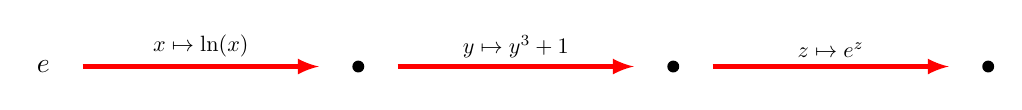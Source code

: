 \begin{tikzpicture}


 \node at (0,0) {$e$};
%\fill (0,0) circle (0.5ex);
\fill (4,0) circle (0.5ex);
\fill (8,0) circle (0.5ex);
\fill (12,0) circle (0.5ex);
 \draw[->,>=latex,ultra thick,red] (0.5,0) -- ++(3,0) node[midway,above,black,scale=0.8]{$x \mapsto \ln(x)$} ;
 \draw[->,>=latex,ultra thick,red] (4.5,0) -- ++(3,0) node[midway,above,black,scale=0.8]{$y \mapsto y^3+1$} ;
 \draw[->,>=latex,ultra thick,red] (8.5,0) -- ++(3,0) node[midway,above,black,scale=0.8]{$z \mapsto e^z$} ;

\end{tikzpicture}